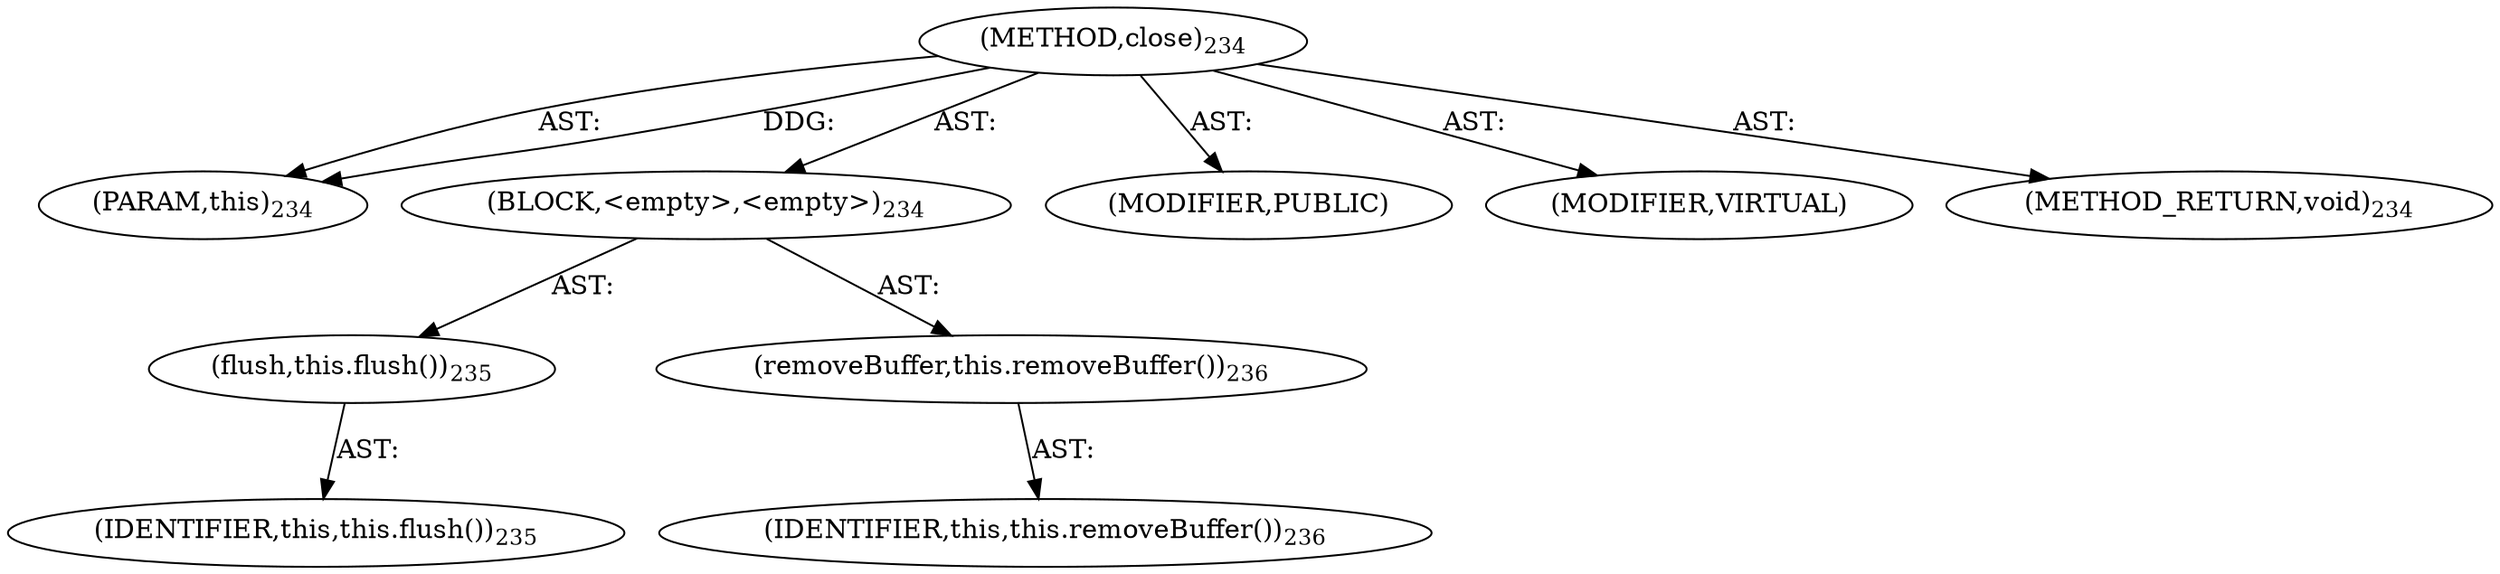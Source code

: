 digraph "close" {  
"111669149704" [label = <(METHOD,close)<SUB>234</SUB>> ]
"115964116995" [label = <(PARAM,this)<SUB>234</SUB>> ]
"25769803791" [label = <(BLOCK,&lt;empty&gt;,&lt;empty&gt;)<SUB>234</SUB>> ]
"30064771160" [label = <(flush,this.flush())<SUB>235</SUB>> ]
"68719476742" [label = <(IDENTIFIER,this,this.flush())<SUB>235</SUB>> ]
"30064771161" [label = <(removeBuffer,this.removeBuffer())<SUB>236</SUB>> ]
"68719476743" [label = <(IDENTIFIER,this,this.removeBuffer())<SUB>236</SUB>> ]
"133143986206" [label = <(MODIFIER,PUBLIC)> ]
"133143986207" [label = <(MODIFIER,VIRTUAL)> ]
"128849018888" [label = <(METHOD_RETURN,void)<SUB>234</SUB>> ]
  "111669149704" -> "115964116995"  [ label = "AST: "] 
  "111669149704" -> "25769803791"  [ label = "AST: "] 
  "111669149704" -> "133143986206"  [ label = "AST: "] 
  "111669149704" -> "133143986207"  [ label = "AST: "] 
  "111669149704" -> "128849018888"  [ label = "AST: "] 
  "25769803791" -> "30064771160"  [ label = "AST: "] 
  "25769803791" -> "30064771161"  [ label = "AST: "] 
  "30064771160" -> "68719476742"  [ label = "AST: "] 
  "30064771161" -> "68719476743"  [ label = "AST: "] 
  "111669149704" -> "115964116995"  [ label = "DDG: "] 
}
